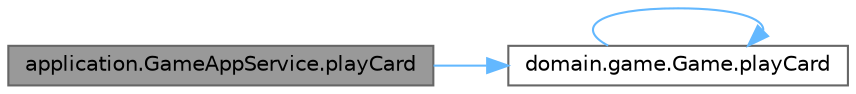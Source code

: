 digraph "application.GameAppService.playCard"
{
 // LATEX_PDF_SIZE
  bgcolor="transparent";
  edge [fontname=Helvetica,fontsize=10,labelfontname=Helvetica,labelfontsize=10];
  node [fontname=Helvetica,fontsize=10,shape=box,height=0.2,width=0.4];
  rankdir="LR";
  Node1 [id="Node000001",label="application.GameAppService.playCard",height=0.2,width=0.4,color="gray40", fillcolor="grey60", style="filled", fontcolor="black",tooltip="Permite a un jugador jugar una carta, con la opción de declarar \"UNO\"."];
  Node1 -> Node2 [id="edge1_Node000001_Node000002",color="steelblue1",style="solid",tooltip=" "];
  Node2 [id="Node000002",label="domain.game.Game.playCard",height=0.2,width=0.4,color="grey40", fillcolor="white", style="filled",URL="$classdomain_1_1game_1_1_game.html#a3782e391b270083eddad87bceaaa1578",tooltip="Juega una carta para el jugador actual."];
  Node2 -> Node2 [id="edge2_Node000002_Node000002",color="steelblue1",style="solid",tooltip=" "];
}
